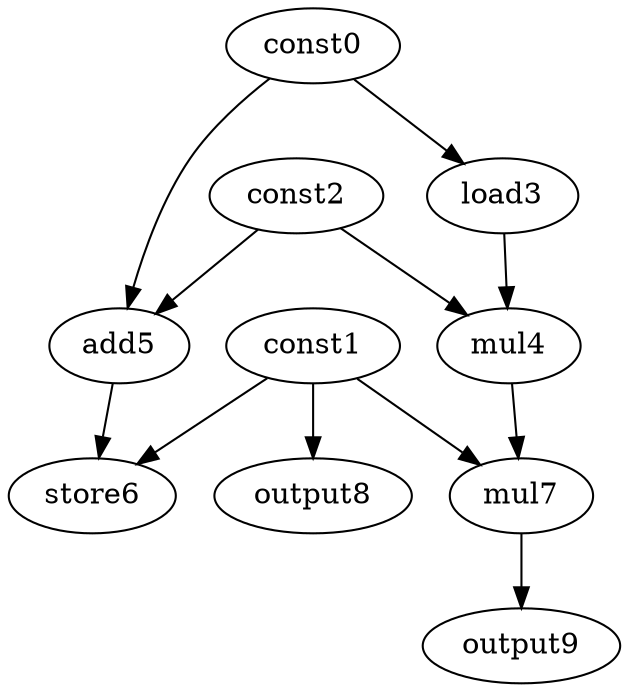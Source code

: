 digraph G { 
const0[opcode=const]; 
const1[opcode=const]; 
const2[opcode=const]; 
load3[opcode=load]; 
mul4[opcode=mul]; 
add5[opcode=add]; 
store6[opcode=store]; 
mul7[opcode=mul]; 
output8[opcode=output]; 
output9[opcode=output]; 
const0->load3[operand=0];
const0->add5[operand=0];
const2->add5[operand=1];
const1->output8[operand=0];
const2->mul4[operand=0];
load3->mul4[operand=1];
const1->store6[operand=0];
add5->store6[operand=1];
const1->mul7[operand=0];
mul4->mul7[operand=1];
mul7->output9[operand=0];
}
